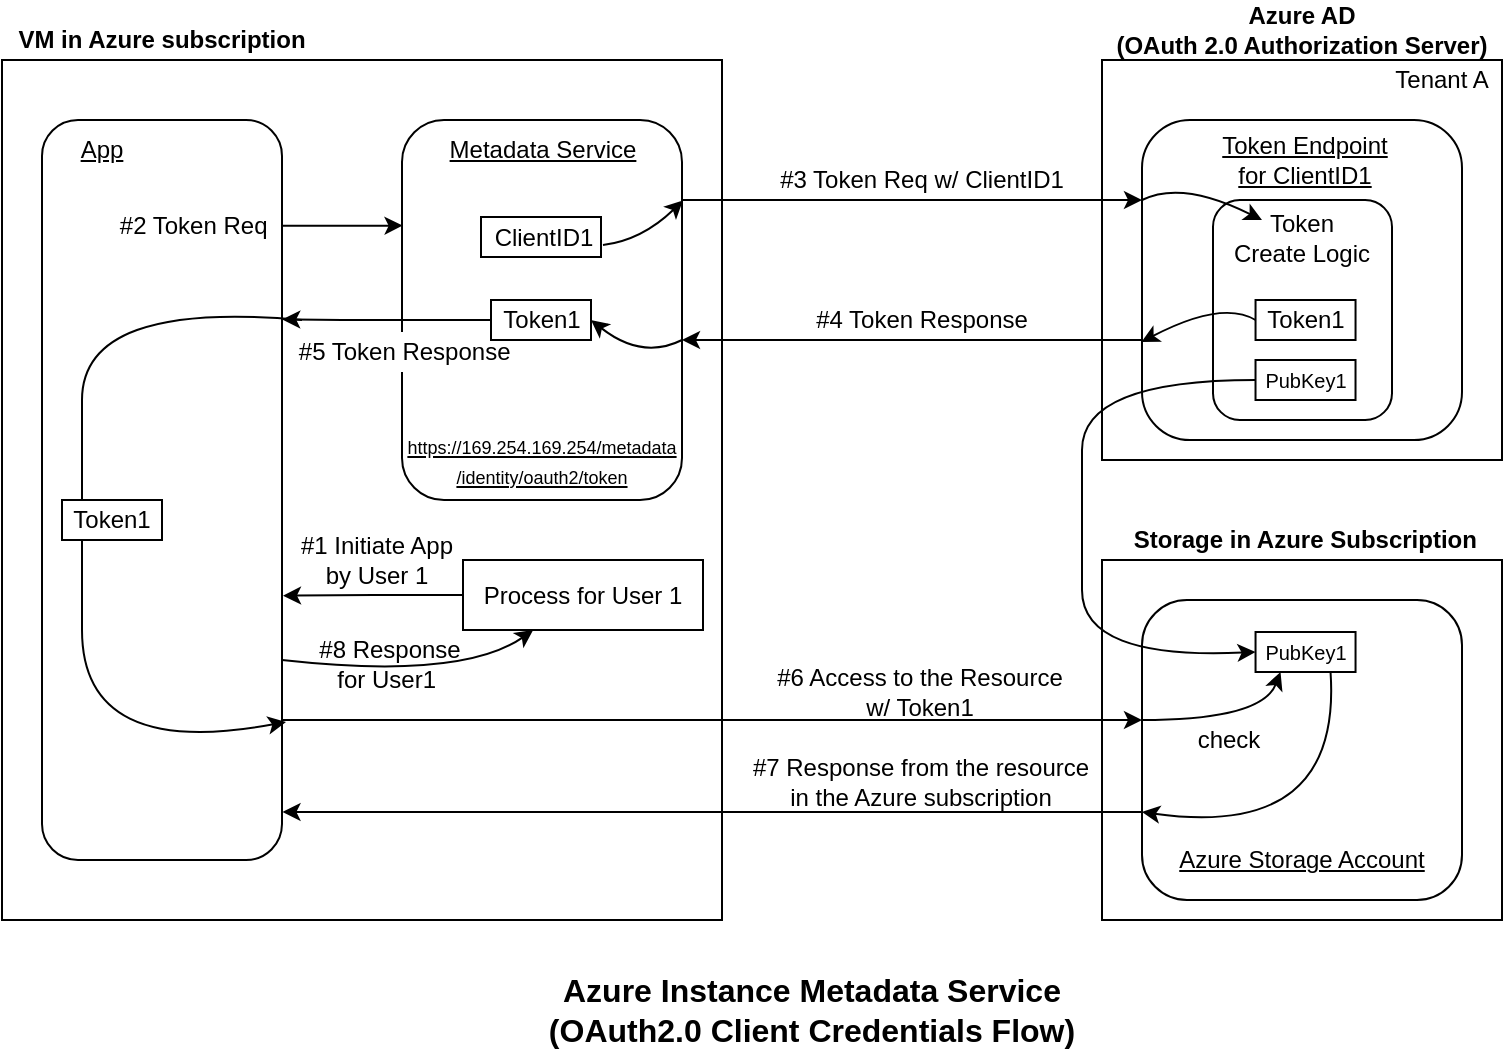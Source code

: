 <mxfile version="20.2.6" type="github"><diagram id="--nqma7Hxtt_wLqLNTel" name="Page-1"><mxGraphModel dx="1640" dy="922" grid="1" gridSize="10" guides="1" tooltips="1" connect="1" arrows="1" fold="1" page="1" pageScale="1" pageWidth="827" pageHeight="1169" math="0" shadow="0"><root><mxCell id="0"/><mxCell id="1" parent="0"/><mxCell id="2p3ya99PdbGUZq53EWPI-1" value="" style="rounded=0;whiteSpace=wrap;html=1;" parent="1" vertex="1"><mxGeometry x="50" y="150" width="360" height="430" as="geometry"/></mxCell><mxCell id="cbdDKb6Eu_nVLLMf66wY-12" style="edgeStyle=orthogonalEdgeStyle;rounded=0;orthogonalLoop=1;jettySize=auto;html=1;exitX=0.996;exitY=0.216;exitDx=0;exitDy=0;exitPerimeter=0;entryX=0.002;entryY=0.42;entryDx=0;entryDy=0;entryPerimeter=0;" parent="1" edge="1"><mxGeometry relative="1" as="geometry"><mxPoint x="189.52" y="232.92" as="sourcePoint"/><mxPoint x="250.28" y="232.8" as="targetPoint"/><Array as="points"><mxPoint x="240" y="233"/><mxPoint x="240" y="233"/></Array></mxGeometry></mxCell><mxCell id="2p3ya99PdbGUZq53EWPI-2" value="" style="rounded=1;whiteSpace=wrap;html=1;" parent="1" vertex="1"><mxGeometry x="70" y="180" width="120" height="370" as="geometry"/></mxCell><mxCell id="2p3ya99PdbGUZq53EWPI-3" value="App" style="text;html=1;strokeColor=none;fillColor=none;align=center;verticalAlign=middle;whiteSpace=wrap;rounded=0;fontStyle=4" parent="1" vertex="1"><mxGeometry x="80" y="185" width="40" height="20" as="geometry"/></mxCell><mxCell id="2p3ya99PdbGUZq53EWPI-14" value="VM in Azure subscription" style="text;html=1;strokeColor=none;fillColor=none;align=center;verticalAlign=middle;whiteSpace=wrap;rounded=0;fontStyle=1" parent="1" vertex="1"><mxGeometry x="50" y="130" width="160" height="20" as="geometry"/></mxCell><mxCell id="2p3ya99PdbGUZq53EWPI-17" value="" style="rounded=0;whiteSpace=wrap;html=1;" parent="1" vertex="1"><mxGeometry x="600" y="150" width="200" height="200" as="geometry"/></mxCell><mxCell id="2p3ya99PdbGUZq53EWPI-18" value="Azure AD &lt;br&gt;(OAuth 2.0 Authorization Server)" style="text;html=1;strokeColor=none;fillColor=none;align=center;verticalAlign=middle;whiteSpace=wrap;rounded=0;fontStyle=1" parent="1" vertex="1"><mxGeometry x="600" y="120" width="200" height="30" as="geometry"/></mxCell><mxCell id="2p3ya99PdbGUZq53EWPI-30" style="edgeStyle=orthogonalEdgeStyle;rounded=0;orthogonalLoop=1;jettySize=auto;html=1;exitX=0;exitY=0.75;exitDx=0;exitDy=0;" parent="1" source="2p3ya99PdbGUZq53EWPI-19" edge="1"><mxGeometry relative="1" as="geometry"><Array as="points"><mxPoint x="620" y="290"/></Array><mxPoint x="390" y="290" as="targetPoint"/></mxGeometry></mxCell><mxCell id="2p3ya99PdbGUZq53EWPI-19" value="" style="rounded=1;whiteSpace=wrap;html=1;" parent="1" vertex="1"><mxGeometry x="620" y="180" width="160" height="160" as="geometry"/></mxCell><mxCell id="2p3ya99PdbGUZq53EWPI-23" value="Token Endpoint &lt;br&gt;for ClientID1" style="text;html=1;strokeColor=none;fillColor=none;align=center;verticalAlign=middle;whiteSpace=wrap;rounded=0;fontStyle=4" parent="1" vertex="1"><mxGeometry x="641.26" y="185" width="121" height="30" as="geometry"/></mxCell><mxCell id="2p3ya99PdbGUZq53EWPI-27" value="#4 Token Response" style="text;html=1;strokeColor=none;fillColor=none;align=center;verticalAlign=middle;whiteSpace=wrap;rounded=0;" parent="1" vertex="1"><mxGeometry x="430" y="270" width="160" height="20" as="geometry"/></mxCell><mxCell id="2p3ya99PdbGUZq53EWPI-25" value="#3 Token Req w/ ClientID1" style="text;html=1;strokeColor=none;fillColor=none;align=center;verticalAlign=middle;whiteSpace=wrap;rounded=0;" parent="1" vertex="1"><mxGeometry x="430" y="200" width="160" height="20" as="geometry"/></mxCell><mxCell id="2p3ya99PdbGUZq53EWPI-29" value="" style="endArrow=classic;html=1;rounded=0;entryX=0;entryY=0.25;entryDx=0;entryDy=0;" parent="1" target="2p3ya99PdbGUZq53EWPI-19" edge="1"><mxGeometry width="50" height="50" relative="1" as="geometry"><mxPoint x="390" y="220" as="sourcePoint"/><mxPoint x="520" y="330" as="targetPoint"/></mxGeometry></mxCell><mxCell id="2p3ya99PdbGUZq53EWPI-33" value="" style="rounded=0;whiteSpace=wrap;html=1;" parent="1" vertex="1"><mxGeometry x="600" y="400" width="200" height="180" as="geometry"/></mxCell><mxCell id="2p3ya99PdbGUZq53EWPI-34" value="&amp;nbsp;Storage in Azure Subscription" style="text;html=1;strokeColor=none;fillColor=none;align=center;verticalAlign=middle;whiteSpace=wrap;rounded=0;fontStyle=1" parent="1" vertex="1"><mxGeometry x="605" y="380" width="190" height="20" as="geometry"/></mxCell><mxCell id="2p3ya99PdbGUZq53EWPI-37" value="#6 Access to the Resource&lt;br&gt;w/ Token1" style="text;html=1;strokeColor=none;fillColor=none;align=center;verticalAlign=middle;whiteSpace=wrap;rounded=0;" parent="1" vertex="1"><mxGeometry x="429.01" y="451" width="160" height="30" as="geometry"/></mxCell><mxCell id="2p3ya99PdbGUZq53EWPI-42" value="Tenant A" style="text;html=1;strokeColor=none;fillColor=none;align=center;verticalAlign=middle;whiteSpace=wrap;rounded=0;" parent="1" vertex="1"><mxGeometry x="740" y="150" width="60" height="20" as="geometry"/></mxCell><mxCell id="2p3ya99PdbGUZq53EWPI-55" value="#7 Response from the resource in the Azure subscription" style="text;html=1;strokeColor=none;fillColor=none;align=center;verticalAlign=middle;whiteSpace=wrap;rounded=0;" parent="1" vertex="1"><mxGeometry x="419.51" y="496" width="179.01" height="30" as="geometry"/></mxCell><mxCell id="2p3ya99PdbGUZq53EWPI-70" value="" style="curved=1;endArrow=classic;html=1;rounded=0;" parent="1" edge="1"><mxGeometry width="50" height="50" relative="1" as="geometry"><mxPoint x="200" y="280" as="sourcePoint"/><mxPoint x="192" y="481" as="targetPoint"/><Array as="points"><mxPoint x="90" y="270"/><mxPoint x="90" y="370"/><mxPoint x="90" y="500"/></Array></mxGeometry></mxCell><mxCell id="2p3ya99PdbGUZq53EWPI-73" value="" style="rounded=1;whiteSpace=wrap;html=1;" parent="1" vertex="1"><mxGeometry x="620" y="420" width="160" height="150" as="geometry"/></mxCell><mxCell id="2p3ya99PdbGUZq53EWPI-74" value="Azure Storage Account" style="text;html=1;strokeColor=none;fillColor=none;align=center;verticalAlign=middle;whiteSpace=wrap;rounded=0;fontStyle=4" parent="1" vertex="1"><mxGeometry x="620" y="540" width="160" height="20" as="geometry"/></mxCell><mxCell id="2p3ya99PdbGUZq53EWPI-62" style="edgeStyle=orthogonalEdgeStyle;rounded=0;orthogonalLoop=1;jettySize=auto;html=1;endArrow=classic;endFill=1;" parent="1" edge="1"><mxGeometry relative="1" as="geometry"><mxPoint x="190" y="480" as="sourcePoint"/><mxPoint x="620" y="480" as="targetPoint"/></mxGeometry></mxCell><mxCell id="2p3ya99PdbGUZq53EWPI-79" value="" style="rounded=1;whiteSpace=wrap;html=1;" parent="1" vertex="1"><mxGeometry x="655.5" y="220" width="89.5" height="110" as="geometry"/></mxCell><mxCell id="2p3ya99PdbGUZq53EWPI-80" value="Token&lt;br&gt;Create Logic" style="text;html=1;strokeColor=none;fillColor=none;align=center;verticalAlign=middle;whiteSpace=wrap;rounded=0;" parent="1" vertex="1"><mxGeometry x="657" y="221" width="85.99" height="35" as="geometry"/></mxCell><mxCell id="2p3ya99PdbGUZq53EWPI-38" value="" style="rounded=0;whiteSpace=wrap;html=1;" parent="1" vertex="1"><mxGeometry x="676.77" y="270" width="50" height="20" as="geometry"/></mxCell><mxCell id="2p3ya99PdbGUZq53EWPI-39" value="Token1" style="text;html=1;strokeColor=none;fillColor=none;align=center;verticalAlign=middle;whiteSpace=wrap;rounded=0;" parent="1" vertex="1"><mxGeometry x="676.77" y="270" width="50" height="20" as="geometry"/></mxCell><mxCell id="2p3ya99PdbGUZq53EWPI-84" value="" style="curved=1;endArrow=classic;html=1;rounded=0;exitX=0;exitY=0.5;exitDx=0;exitDy=0;entryX=-0.002;entryY=0.694;entryDx=0;entryDy=0;entryPerimeter=0;" parent="1" source="2p3ya99PdbGUZq53EWPI-39" target="2p3ya99PdbGUZq53EWPI-19" edge="1"><mxGeometry width="50" height="50" relative="1" as="geometry"><mxPoint x="660" y="334" as="sourcePoint"/><mxPoint x="802" y="339" as="targetPoint"/><Array as="points"><mxPoint x="660" y="270"/></Array></mxGeometry></mxCell><mxCell id="2p3ya99PdbGUZq53EWPI-86" value="" style="curved=1;endArrow=classic;html=1;rounded=0;exitX=0.75;exitY=0;exitDx=0;exitDy=0;" parent="1" edge="1"><mxGeometry width="50" height="50" relative="1" as="geometry"><mxPoint x="620" y="220" as="sourcePoint"/><mxPoint x="680" y="230" as="targetPoint"/><Array as="points"><mxPoint x="640" y="210"/></Array></mxGeometry></mxCell><mxCell id="cbdDKb6Eu_nVLLMf66wY-11" style="edgeStyle=orthogonalEdgeStyle;rounded=0;orthogonalLoop=1;jettySize=auto;html=1;exitX=0;exitY=0.5;exitDx=0;exitDy=0;entryX=1;entryY=0.686;entryDx=0;entryDy=0;entryPerimeter=0;" parent="1" source="2p3ya99PdbGUZq53EWPI-88" edge="1"><mxGeometry relative="1" as="geometry"><mxPoint x="190.5" y="417.82" as="targetPoint"/></mxGeometry></mxCell><mxCell id="2p3ya99PdbGUZq53EWPI-88" value="" style="rounded=0;whiteSpace=wrap;html=1;" parent="1" vertex="1"><mxGeometry x="280.5" y="400" width="120" height="35" as="geometry"/></mxCell><mxCell id="2p3ya99PdbGUZq53EWPI-89" value="Process for User 1" style="text;html=1;strokeColor=none;fillColor=none;align=center;verticalAlign=middle;whiteSpace=wrap;rounded=0;" parent="1" vertex="1"><mxGeometry x="287" y="407.5" width="107" height="20" as="geometry"/></mxCell><mxCell id="2p3ya99PdbGUZq53EWPI-96" value="#1 Initiate App &lt;br&gt;by User 1" style="text;html=1;strokeColor=none;fillColor=none;align=center;verticalAlign=middle;whiteSpace=wrap;rounded=0;" parent="1" vertex="1"><mxGeometry x="185" y="380" width="105" height="40" as="geometry"/></mxCell><mxCell id="2p3ya99PdbGUZq53EWPI-97" value="#8 Response for User1&amp;nbsp;" style="text;html=1;strokeColor=none;fillColor=none;align=center;verticalAlign=middle;whiteSpace=wrap;rounded=0;" parent="1" vertex="1"><mxGeometry x="199.5" y="432" width="87.5" height="40" as="geometry"/></mxCell><mxCell id="2p3ya99PdbGUZq53EWPI-101" value="" style="curved=1;endArrow=classic;html=1;rounded=0;" parent="1" target="2p3ya99PdbGUZq53EWPI-88" edge="1"><mxGeometry width="50" height="50" relative="1" as="geometry"><mxPoint x="190" y="450" as="sourcePoint"/><mxPoint x="335" y="436" as="targetPoint"/><Array as="points"><mxPoint x="280" y="460"/></Array></mxGeometry></mxCell><mxCell id="2p3ya99PdbGUZq53EWPI-104" value="&lt;font style=&quot;&quot;&gt;&lt;span style=&quot;font-size: 16px;&quot;&gt;Azure Instance Metadata Service&lt;br&gt;(OAuth2.0 Client Credentials Flow)&lt;/span&gt;&lt;/font&gt;" style="text;html=1;strokeColor=none;fillColor=none;align=center;verticalAlign=middle;whiteSpace=wrap;rounded=0;fontStyle=1;strokeWidth=1;" parent="1" vertex="1"><mxGeometry x="280" y="600" width="350" height="50" as="geometry"/></mxCell><mxCell id="rZW8x_b_ALL_j7njvFHM-3" value="" style="rounded=0;whiteSpace=wrap;html=1;" parent="1" vertex="1"><mxGeometry x="676.76" y="300" width="50" height="20" as="geometry"/></mxCell><mxCell id="rZW8x_b_ALL_j7njvFHM-4" value="&lt;font style=&quot;font-size: 10px;&quot;&gt;PubKey1&lt;/font&gt;" style="text;html=1;strokeColor=none;fillColor=none;align=center;verticalAlign=middle;whiteSpace=wrap;rounded=0;" parent="1" vertex="1"><mxGeometry x="676.76" y="300" width="50" height="20" as="geometry"/></mxCell><mxCell id="rZW8x_b_ALL_j7njvFHM-5" value="" style="rounded=0;whiteSpace=wrap;html=1;" parent="1" vertex="1"><mxGeometry x="676.77" y="436" width="50" height="20" as="geometry"/></mxCell><mxCell id="rZW8x_b_ALL_j7njvFHM-6" value="&lt;font style=&quot;font-size: 10px;&quot;&gt;PubKey1&lt;/font&gt;" style="text;html=1;strokeColor=none;fillColor=none;align=center;verticalAlign=middle;whiteSpace=wrap;rounded=0;" parent="1" vertex="1"><mxGeometry x="676.77" y="436" width="50" height="20" as="geometry"/></mxCell><mxCell id="rZW8x_b_ALL_j7njvFHM-7" value="" style="curved=1;endArrow=classic;html=1;rounded=0;exitX=0;exitY=0.5;exitDx=0;exitDy=0;entryX=0;entryY=0.5;entryDx=0;entryDy=0;" parent="1" source="rZW8x_b_ALL_j7njvFHM-4" target="rZW8x_b_ALL_j7njvFHM-6" edge="1"><mxGeometry width="50" height="50" relative="1" as="geometry"><mxPoint x="703.49" y="325" as="sourcePoint"/><mxPoint x="520" y="360" as="targetPoint"/><Array as="points"><mxPoint x="590" y="310"/><mxPoint x="590" y="380"/><mxPoint x="590" y="450"/></Array></mxGeometry></mxCell><mxCell id="rZW8x_b_ALL_j7njvFHM-10" value="" style="curved=1;endArrow=classic;html=1;rounded=0;entryX=0.25;entryY=1;entryDx=0;entryDy=0;" parent="1" target="rZW8x_b_ALL_j7njvFHM-6" edge="1"><mxGeometry width="50" height="50" relative="1" as="geometry"><mxPoint x="620" y="480" as="sourcePoint"/><mxPoint x="650" y="489" as="targetPoint"/><Array as="points"><mxPoint x="680" y="480"/></Array></mxGeometry></mxCell><mxCell id="rZW8x_b_ALL_j7njvFHM-13" value="" style="curved=1;endArrow=classic;html=1;rounded=0;exitX=0.75;exitY=1;exitDx=0;exitDy=0;" parent="1" source="rZW8x_b_ALL_j7njvFHM-6" edge="1"><mxGeometry width="50" height="50" relative="1" as="geometry"><mxPoint x="664" y="456" as="sourcePoint"/><mxPoint x="620" y="526" as="targetPoint"/><Array as="points"><mxPoint x="720" y="540"/></Array></mxGeometry></mxCell><mxCell id="rZW8x_b_ALL_j7njvFHM-14" value="check" style="text;html=1;strokeColor=none;fillColor=none;align=center;verticalAlign=middle;whiteSpace=wrap;rounded=0;" parent="1" vertex="1"><mxGeometry x="636.75" y="478.5" width="52.5" height="23" as="geometry"/></mxCell><mxCell id="cbdDKb6Eu_nVLLMf66wY-2" value="" style="rounded=1;whiteSpace=wrap;html=1;" parent="1" vertex="1"><mxGeometry x="250" y="180" width="140" height="190" as="geometry"/></mxCell><mxCell id="cbdDKb6Eu_nVLLMf66wY-3" value="Metadata Service" style="text;html=1;strokeColor=none;fillColor=none;align=center;verticalAlign=middle;whiteSpace=wrap;rounded=0;fontStyle=4" parent="1" vertex="1"><mxGeometry x="267.5" y="185" width="105" height="20" as="geometry"/></mxCell><mxCell id="cbdDKb6Eu_nVLLMf66wY-4" value="&lt;font style=&quot;font-size: 9px;&quot;&gt;https://169.254.169.254/metadata&lt;br&gt;/identity/oauth2/token&lt;/font&gt;" style="text;html=1;strokeColor=none;fillColor=none;align=center;verticalAlign=middle;whiteSpace=wrap;rounded=0;fontStyle=4" parent="1" vertex="1"><mxGeometry x="249.5" y="330" width="140" height="40" as="geometry"/></mxCell><mxCell id="cbdDKb6Eu_nVLLMf66wY-5" value="" style="endArrow=classic;html=1;rounded=0;" parent="1" edge="1"><mxGeometry width="50" height="50" relative="1" as="geometry"><mxPoint x="620" y="526" as="sourcePoint"/><mxPoint x="190.25" y="526" as="targetPoint"/></mxGeometry></mxCell><mxCell id="2p3ya99PdbGUZq53EWPI-50" value="" style="rounded=0;whiteSpace=wrap;html=1;" parent="1" vertex="1"><mxGeometry x="289.5" y="228.5" width="60" height="20" as="geometry"/></mxCell><mxCell id="2p3ya99PdbGUZq53EWPI-51" value="ClientID1" style="text;html=1;strokeColor=none;fillColor=none;align=center;verticalAlign=middle;whiteSpace=wrap;rounded=0;" parent="1" vertex="1"><mxGeometry x="290.5" y="228.5" width="60" height="20" as="geometry"/></mxCell><mxCell id="cbdDKb6Eu_nVLLMf66wY-14" style="edgeStyle=orthogonalEdgeStyle;rounded=0;orthogonalLoop=1;jettySize=auto;html=1;exitX=0;exitY=0.75;exitDx=0;exitDy=0;entryX=1.001;entryY=0.283;entryDx=0;entryDy=0;entryPerimeter=0;" parent="1" edge="1"><mxGeometry relative="1" as="geometry"><mxPoint x="294.5" y="280" as="sourcePoint"/><mxPoint x="190.12" y="279.71" as="targetPoint"/><Array as="points"><mxPoint x="220" y="280"/><mxPoint x="220" y="280"/></Array></mxGeometry></mxCell><mxCell id="2p3ya99PdbGUZq53EWPI-68" value="" style="curved=1;endArrow=classic;html=1;rounded=0;entryX=1.003;entryY=0.212;entryDx=0;entryDy=0;entryPerimeter=0;" parent="1" target="cbdDKb6Eu_nVLLMf66wY-2" edge="1"><mxGeometry width="50" height="50" relative="1" as="geometry"><mxPoint x="350.5" y="242.5" as="sourcePoint"/><mxPoint x="410.5" y="200" as="targetPoint"/><Array as="points"><mxPoint x="370" y="240"/></Array></mxGeometry></mxCell><mxCell id="cbdDKb6Eu_nVLLMf66wY-13" value="#2 Token Req&amp;nbsp;" style="text;html=1;strokeColor=none;fillColor=none;align=center;verticalAlign=middle;whiteSpace=wrap;rounded=0;" parent="1" vertex="1"><mxGeometry x="105" y="215" width="85" height="36" as="geometry"/></mxCell><mxCell id="cbdDKb6Eu_nVLLMf66wY-15" value="#5 Token Response&amp;nbsp;" style="text;html=1;strokeColor=none;fillColor=default;align=center;verticalAlign=middle;whiteSpace=wrap;rounded=0;" parent="1" vertex="1"><mxGeometry x="192" y="286" width="122" height="20" as="geometry"/></mxCell><mxCell id="2p3ya99PdbGUZq53EWPI-40" value="" style="rounded=0;whiteSpace=wrap;html=1;" parent="1" vertex="1"><mxGeometry x="294.5" y="270" width="50" height="20" as="geometry"/></mxCell><mxCell id="2p3ya99PdbGUZq53EWPI-41" value="Token1" style="text;html=1;strokeColor=none;fillColor=none;align=center;verticalAlign=middle;whiteSpace=wrap;rounded=0;" parent="1" vertex="1"><mxGeometry x="294.5" y="270" width="50" height="20" as="geometry"/></mxCell><mxCell id="2p3ya99PdbGUZq53EWPI-69" value="" style="curved=1;endArrow=classic;html=1;rounded=0;entryX=1;entryY=0.5;entryDx=0;entryDy=0;" parent="1" target="2p3ya99PdbGUZq53EWPI-41" edge="1"><mxGeometry width="50" height="50" relative="1" as="geometry"><mxPoint x="390" y="290" as="sourcePoint"/><mxPoint x="429" y="125" as="targetPoint"/><Array as="points"><mxPoint x="370" y="300"/></Array></mxGeometry></mxCell><mxCell id="cbdDKb6Eu_nVLLMf66wY-17" value="" style="rounded=0;whiteSpace=wrap;html=1;" parent="1" vertex="1"><mxGeometry x="80" y="370" width="50" height="20" as="geometry"/></mxCell><mxCell id="cbdDKb6Eu_nVLLMf66wY-18" value="Token1" style="text;html=1;strokeColor=none;fillColor=none;align=center;verticalAlign=middle;whiteSpace=wrap;rounded=0;" parent="1" vertex="1"><mxGeometry x="80" y="370" width="50" height="20" as="geometry"/></mxCell></root></mxGraphModel></diagram></mxfile>